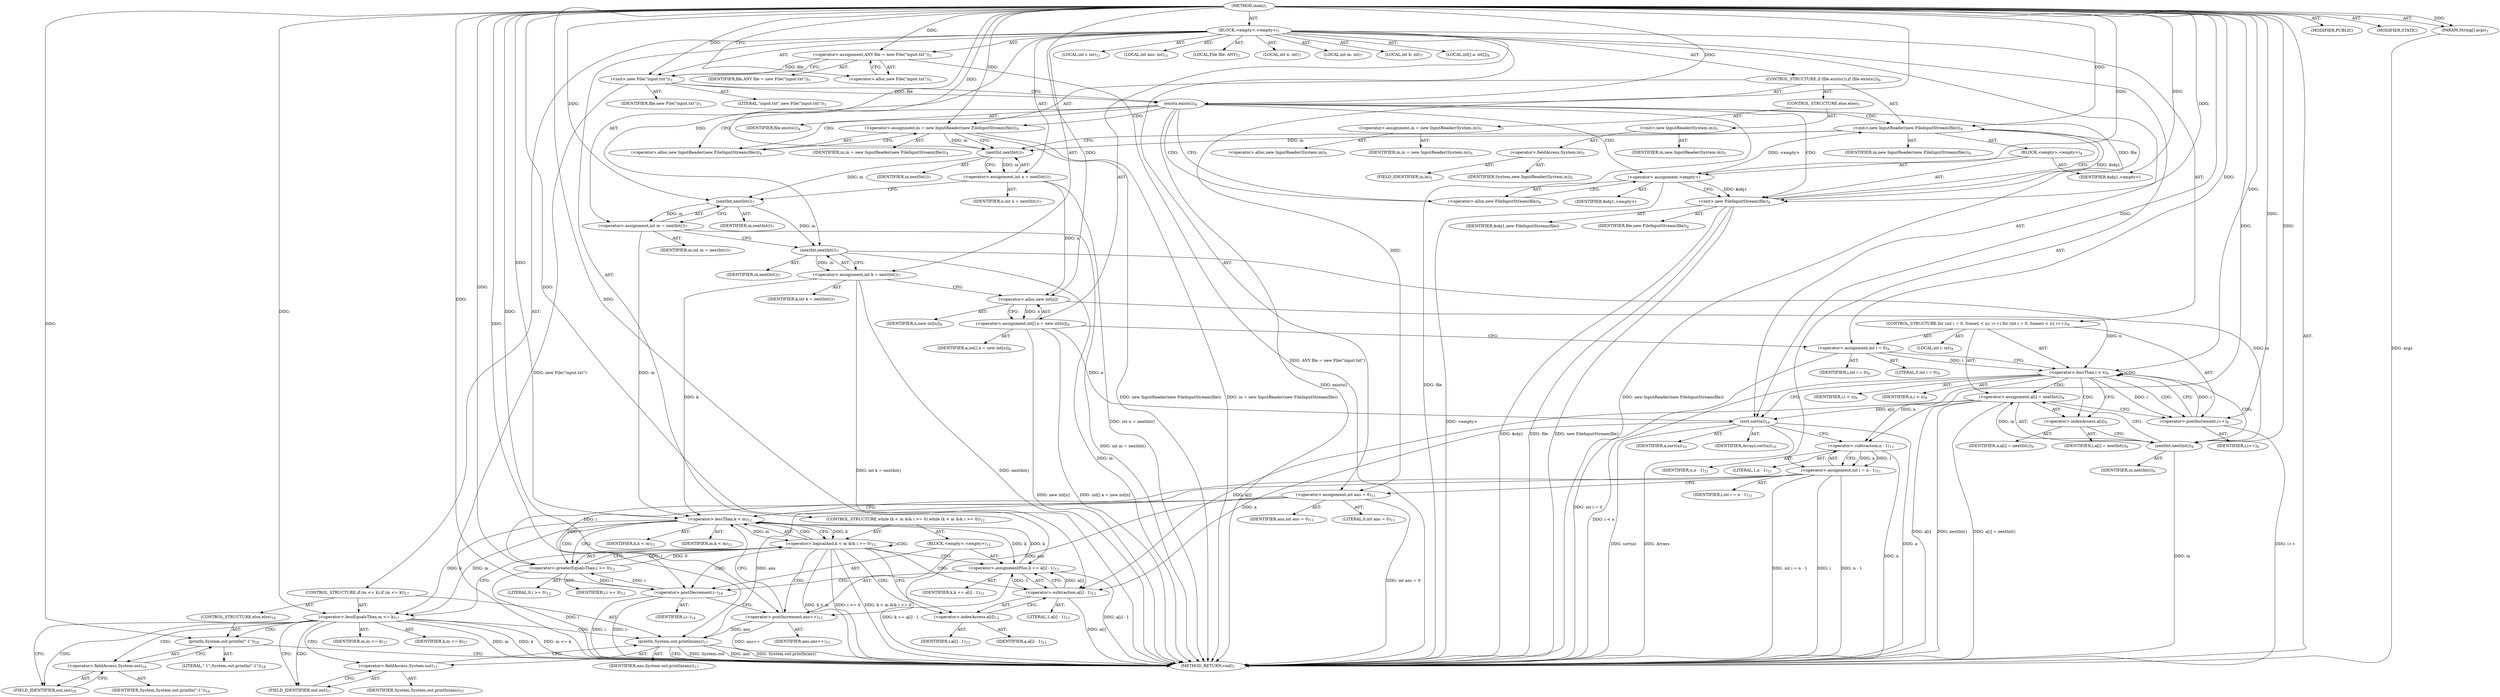 digraph "main" {  
"19" [label = <(METHOD,main)<SUB>1</SUB>> ]
"20" [label = <(PARAM,String[] args)<SUB>1</SUB>> ]
"21" [label = <(BLOCK,&lt;empty&gt;,&lt;empty&gt;)<SUB>1</SUB>> ]
"4" [label = <(LOCAL,File file: ANY)<SUB>3</SUB>> ]
"22" [label = <(&lt;operator&gt;.assignment,ANY file = new File(&quot;input.txt&quot;))<SUB>3</SUB>> ]
"23" [label = <(IDENTIFIER,file,ANY file = new File(&quot;input.txt&quot;))<SUB>3</SUB>> ]
"24" [label = <(&lt;operator&gt;.alloc,new File(&quot;input.txt&quot;))<SUB>3</SUB>> ]
"25" [label = <(&lt;init&gt;,new File(&quot;input.txt&quot;))<SUB>3</SUB>> ]
"3" [label = <(IDENTIFIER,file,new File(&quot;input.txt&quot;))<SUB>3</SUB>> ]
"26" [label = <(LITERAL,&quot;input.txt&quot;,new File(&quot;input.txt&quot;))<SUB>3</SUB>> ]
"27" [label = <(CONTROL_STRUCTURE,if (file.exists()),if (file.exists()))<SUB>4</SUB>> ]
"28" [label = <(exists,exists())<SUB>4</SUB>> ]
"29" [label = <(IDENTIFIER,file,exists())<SUB>4</SUB>> ]
"30" [label = <(&lt;operator&gt;.assignment,in = new InputReader(new FileInputStream(file)))<SUB>4</SUB>> ]
"31" [label = <(IDENTIFIER,in,in = new InputReader(new FileInputStream(file)))<SUB>4</SUB>> ]
"32" [label = <(&lt;operator&gt;.alloc,new InputReader(new FileInputStream(file)))<SUB>4</SUB>> ]
"33" [label = <(&lt;init&gt;,new InputReader(new FileInputStream(file)))<SUB>4</SUB>> ]
"34" [label = <(IDENTIFIER,in,new InputReader(new FileInputStream(file)))<SUB>4</SUB>> ]
"35" [label = <(BLOCK,&lt;empty&gt;,&lt;empty&gt;)<SUB>4</SUB>> ]
"36" [label = <(&lt;operator&gt;.assignment,&lt;empty&gt;)> ]
"37" [label = <(IDENTIFIER,$obj1,&lt;empty&gt;)> ]
"38" [label = <(&lt;operator&gt;.alloc,new FileInputStream(file))<SUB>4</SUB>> ]
"39" [label = <(&lt;init&gt;,new FileInputStream(file))<SUB>4</SUB>> ]
"40" [label = <(IDENTIFIER,$obj1,new FileInputStream(file))> ]
"41" [label = <(IDENTIFIER,file,new FileInputStream(file))<SUB>4</SUB>> ]
"42" [label = <(IDENTIFIER,$obj1,&lt;empty&gt;)> ]
"43" [label = <(CONTROL_STRUCTURE,else,else)<SUB>5</SUB>> ]
"44" [label = <(&lt;operator&gt;.assignment,in = new InputReader(System.in))<SUB>5</SUB>> ]
"45" [label = <(IDENTIFIER,in,in = new InputReader(System.in))<SUB>5</SUB>> ]
"46" [label = <(&lt;operator&gt;.alloc,new InputReader(System.in))<SUB>5</SUB>> ]
"47" [label = <(&lt;init&gt;,new InputReader(System.in))<SUB>5</SUB>> ]
"48" [label = <(IDENTIFIER,in,new InputReader(System.in))<SUB>5</SUB>> ]
"49" [label = <(&lt;operator&gt;.fieldAccess,System.in)<SUB>5</SUB>> ]
"50" [label = <(IDENTIFIER,System,new InputReader(System.in))<SUB>5</SUB>> ]
"51" [label = <(FIELD_IDENTIFIER,in,in)<SUB>5</SUB>> ]
"52" [label = <(LOCAL,int n: int)<SUB>7</SUB>> ]
"53" [label = <(LOCAL,int m: int)<SUB>7</SUB>> ]
"54" [label = <(LOCAL,int k: int)<SUB>7</SUB>> ]
"55" [label = <(&lt;operator&gt;.assignment,int n = nextInt())<SUB>7</SUB>> ]
"56" [label = <(IDENTIFIER,n,int n = nextInt())<SUB>7</SUB>> ]
"57" [label = <(nextInt,nextInt())<SUB>7</SUB>> ]
"58" [label = <(IDENTIFIER,in,nextInt())<SUB>7</SUB>> ]
"59" [label = <(&lt;operator&gt;.assignment,int m = nextInt())<SUB>7</SUB>> ]
"60" [label = <(IDENTIFIER,m,int m = nextInt())<SUB>7</SUB>> ]
"61" [label = <(nextInt,nextInt())<SUB>7</SUB>> ]
"62" [label = <(IDENTIFIER,in,nextInt())<SUB>7</SUB>> ]
"63" [label = <(&lt;operator&gt;.assignment,int k = nextInt())<SUB>7</SUB>> ]
"64" [label = <(IDENTIFIER,k,int k = nextInt())<SUB>7</SUB>> ]
"65" [label = <(nextInt,nextInt())<SUB>7</SUB>> ]
"66" [label = <(IDENTIFIER,in,nextInt())<SUB>7</SUB>> ]
"67" [label = <(LOCAL,int[] a: int[])<SUB>8</SUB>> ]
"68" [label = <(&lt;operator&gt;.assignment,int[] a = new int[n])<SUB>8</SUB>> ]
"69" [label = <(IDENTIFIER,a,int[] a = new int[n])<SUB>8</SUB>> ]
"70" [label = <(&lt;operator&gt;.alloc,new int[n])> ]
"71" [label = <(IDENTIFIER,n,new int[n])<SUB>8</SUB>> ]
"72" [label = <(CONTROL_STRUCTURE,for (int i = 0; Some(i &lt; n); i++),for (int i = 0; Some(i &lt; n); i++))<SUB>9</SUB>> ]
"73" [label = <(LOCAL,int i: int)<SUB>9</SUB>> ]
"74" [label = <(&lt;operator&gt;.assignment,int i = 0)<SUB>9</SUB>> ]
"75" [label = <(IDENTIFIER,i,int i = 0)<SUB>9</SUB>> ]
"76" [label = <(LITERAL,0,int i = 0)<SUB>9</SUB>> ]
"77" [label = <(&lt;operator&gt;.lessThan,i &lt; n)<SUB>9</SUB>> ]
"78" [label = <(IDENTIFIER,i,i &lt; n)<SUB>9</SUB>> ]
"79" [label = <(IDENTIFIER,n,i &lt; n)<SUB>9</SUB>> ]
"80" [label = <(&lt;operator&gt;.postIncrement,i++)<SUB>9</SUB>> ]
"81" [label = <(IDENTIFIER,i,i++)<SUB>9</SUB>> ]
"82" [label = <(&lt;operator&gt;.assignment,a[i] = nextInt())<SUB>9</SUB>> ]
"83" [label = <(&lt;operator&gt;.indexAccess,a[i])<SUB>9</SUB>> ]
"84" [label = <(IDENTIFIER,a,a[i] = nextInt())<SUB>9</SUB>> ]
"85" [label = <(IDENTIFIER,i,a[i] = nextInt())<SUB>9</SUB>> ]
"86" [label = <(nextInt,nextInt())<SUB>9</SUB>> ]
"87" [label = <(IDENTIFIER,in,nextInt())<SUB>9</SUB>> ]
"88" [label = <(sort,sort(a))<SUB>10</SUB>> ]
"89" [label = <(IDENTIFIER,Arrays,sort(a))<SUB>10</SUB>> ]
"90" [label = <(IDENTIFIER,a,sort(a))<SUB>10</SUB>> ]
"91" [label = <(LOCAL,int i: int)<SUB>11</SUB>> ]
"92" [label = <(LOCAL,int ans: int)<SUB>11</SUB>> ]
"93" [label = <(&lt;operator&gt;.assignment,int i = n - 1)<SUB>11</SUB>> ]
"94" [label = <(IDENTIFIER,i,int i = n - 1)<SUB>11</SUB>> ]
"95" [label = <(&lt;operator&gt;.subtraction,n - 1)<SUB>11</SUB>> ]
"96" [label = <(IDENTIFIER,n,n - 1)<SUB>11</SUB>> ]
"97" [label = <(LITERAL,1,n - 1)<SUB>11</SUB>> ]
"98" [label = <(&lt;operator&gt;.assignment,int ans = 0)<SUB>11</SUB>> ]
"99" [label = <(IDENTIFIER,ans,int ans = 0)<SUB>11</SUB>> ]
"100" [label = <(LITERAL,0,int ans = 0)<SUB>11</SUB>> ]
"101" [label = <(CONTROL_STRUCTURE,while (k &lt; m &amp;&amp; i &gt;= 0),while (k &lt; m &amp;&amp; i &gt;= 0))<SUB>12</SUB>> ]
"102" [label = <(&lt;operator&gt;.logicalAnd,k &lt; m &amp;&amp; i &gt;= 0)<SUB>12</SUB>> ]
"103" [label = <(&lt;operator&gt;.lessThan,k &lt; m)<SUB>12</SUB>> ]
"104" [label = <(IDENTIFIER,k,k &lt; m)<SUB>12</SUB>> ]
"105" [label = <(IDENTIFIER,m,k &lt; m)<SUB>12</SUB>> ]
"106" [label = <(&lt;operator&gt;.greaterEqualsThan,i &gt;= 0)<SUB>12</SUB>> ]
"107" [label = <(IDENTIFIER,i,i &gt;= 0)<SUB>12</SUB>> ]
"108" [label = <(LITERAL,0,i &gt;= 0)<SUB>12</SUB>> ]
"109" [label = <(BLOCK,&lt;empty&gt;,&lt;empty&gt;)<SUB>12</SUB>> ]
"110" [label = <(&lt;operator&gt;.assignmentPlus,k += a[i] - 1)<SUB>13</SUB>> ]
"111" [label = <(IDENTIFIER,k,k += a[i] - 1)<SUB>13</SUB>> ]
"112" [label = <(&lt;operator&gt;.subtraction,a[i] - 1)<SUB>13</SUB>> ]
"113" [label = <(&lt;operator&gt;.indexAccess,a[i])<SUB>13</SUB>> ]
"114" [label = <(IDENTIFIER,a,a[i] - 1)<SUB>13</SUB>> ]
"115" [label = <(IDENTIFIER,i,a[i] - 1)<SUB>13</SUB>> ]
"116" [label = <(LITERAL,1,a[i] - 1)<SUB>13</SUB>> ]
"117" [label = <(&lt;operator&gt;.postDecrement,i--)<SUB>14</SUB>> ]
"118" [label = <(IDENTIFIER,i,i--)<SUB>14</SUB>> ]
"119" [label = <(&lt;operator&gt;.postIncrement,ans++)<SUB>15</SUB>> ]
"120" [label = <(IDENTIFIER,ans,ans++)<SUB>15</SUB>> ]
"121" [label = <(CONTROL_STRUCTURE,if (m &lt;= k),if (m &lt;= k))<SUB>17</SUB>> ]
"122" [label = <(&lt;operator&gt;.lessEqualsThan,m &lt;= k)<SUB>17</SUB>> ]
"123" [label = <(IDENTIFIER,m,m &lt;= k)<SUB>17</SUB>> ]
"124" [label = <(IDENTIFIER,k,m &lt;= k)<SUB>17</SUB>> ]
"125" [label = <(println,System.out.println(ans))<SUB>17</SUB>> ]
"126" [label = <(&lt;operator&gt;.fieldAccess,System.out)<SUB>17</SUB>> ]
"127" [label = <(IDENTIFIER,System,System.out.println(ans))<SUB>17</SUB>> ]
"128" [label = <(FIELD_IDENTIFIER,out,out)<SUB>17</SUB>> ]
"129" [label = <(IDENTIFIER,ans,System.out.println(ans))<SUB>17</SUB>> ]
"130" [label = <(CONTROL_STRUCTURE,else,else)<SUB>18</SUB>> ]
"131" [label = <(println,System.out.println(&quot;-1&quot;))<SUB>18</SUB>> ]
"132" [label = <(&lt;operator&gt;.fieldAccess,System.out)<SUB>18</SUB>> ]
"133" [label = <(IDENTIFIER,System,System.out.println(&quot;-1&quot;))<SUB>18</SUB>> ]
"134" [label = <(FIELD_IDENTIFIER,out,out)<SUB>18</SUB>> ]
"135" [label = <(LITERAL,&quot;-1&quot;,System.out.println(&quot;-1&quot;))<SUB>18</SUB>> ]
"136" [label = <(MODIFIER,PUBLIC)> ]
"137" [label = <(MODIFIER,STATIC)> ]
"138" [label = <(METHOD_RETURN,void)<SUB>1</SUB>> ]
  "19" -> "20"  [ label = "AST: "] 
  "19" -> "21"  [ label = "AST: "] 
  "19" -> "136"  [ label = "AST: "] 
  "19" -> "137"  [ label = "AST: "] 
  "19" -> "138"  [ label = "AST: "] 
  "21" -> "4"  [ label = "AST: "] 
  "21" -> "22"  [ label = "AST: "] 
  "21" -> "25"  [ label = "AST: "] 
  "21" -> "27"  [ label = "AST: "] 
  "21" -> "52"  [ label = "AST: "] 
  "21" -> "53"  [ label = "AST: "] 
  "21" -> "54"  [ label = "AST: "] 
  "21" -> "55"  [ label = "AST: "] 
  "21" -> "59"  [ label = "AST: "] 
  "21" -> "63"  [ label = "AST: "] 
  "21" -> "67"  [ label = "AST: "] 
  "21" -> "68"  [ label = "AST: "] 
  "21" -> "72"  [ label = "AST: "] 
  "21" -> "88"  [ label = "AST: "] 
  "21" -> "91"  [ label = "AST: "] 
  "21" -> "92"  [ label = "AST: "] 
  "21" -> "93"  [ label = "AST: "] 
  "21" -> "98"  [ label = "AST: "] 
  "21" -> "101"  [ label = "AST: "] 
  "21" -> "121"  [ label = "AST: "] 
  "22" -> "23"  [ label = "AST: "] 
  "22" -> "24"  [ label = "AST: "] 
  "25" -> "3"  [ label = "AST: "] 
  "25" -> "26"  [ label = "AST: "] 
  "27" -> "28"  [ label = "AST: "] 
  "27" -> "30"  [ label = "AST: "] 
  "27" -> "33"  [ label = "AST: "] 
  "27" -> "43"  [ label = "AST: "] 
  "28" -> "29"  [ label = "AST: "] 
  "30" -> "31"  [ label = "AST: "] 
  "30" -> "32"  [ label = "AST: "] 
  "33" -> "34"  [ label = "AST: "] 
  "33" -> "35"  [ label = "AST: "] 
  "35" -> "36"  [ label = "AST: "] 
  "35" -> "39"  [ label = "AST: "] 
  "35" -> "42"  [ label = "AST: "] 
  "36" -> "37"  [ label = "AST: "] 
  "36" -> "38"  [ label = "AST: "] 
  "39" -> "40"  [ label = "AST: "] 
  "39" -> "41"  [ label = "AST: "] 
  "43" -> "44"  [ label = "AST: "] 
  "43" -> "47"  [ label = "AST: "] 
  "44" -> "45"  [ label = "AST: "] 
  "44" -> "46"  [ label = "AST: "] 
  "47" -> "48"  [ label = "AST: "] 
  "47" -> "49"  [ label = "AST: "] 
  "49" -> "50"  [ label = "AST: "] 
  "49" -> "51"  [ label = "AST: "] 
  "55" -> "56"  [ label = "AST: "] 
  "55" -> "57"  [ label = "AST: "] 
  "57" -> "58"  [ label = "AST: "] 
  "59" -> "60"  [ label = "AST: "] 
  "59" -> "61"  [ label = "AST: "] 
  "61" -> "62"  [ label = "AST: "] 
  "63" -> "64"  [ label = "AST: "] 
  "63" -> "65"  [ label = "AST: "] 
  "65" -> "66"  [ label = "AST: "] 
  "68" -> "69"  [ label = "AST: "] 
  "68" -> "70"  [ label = "AST: "] 
  "70" -> "71"  [ label = "AST: "] 
  "72" -> "73"  [ label = "AST: "] 
  "72" -> "74"  [ label = "AST: "] 
  "72" -> "77"  [ label = "AST: "] 
  "72" -> "80"  [ label = "AST: "] 
  "72" -> "82"  [ label = "AST: "] 
  "74" -> "75"  [ label = "AST: "] 
  "74" -> "76"  [ label = "AST: "] 
  "77" -> "78"  [ label = "AST: "] 
  "77" -> "79"  [ label = "AST: "] 
  "80" -> "81"  [ label = "AST: "] 
  "82" -> "83"  [ label = "AST: "] 
  "82" -> "86"  [ label = "AST: "] 
  "83" -> "84"  [ label = "AST: "] 
  "83" -> "85"  [ label = "AST: "] 
  "86" -> "87"  [ label = "AST: "] 
  "88" -> "89"  [ label = "AST: "] 
  "88" -> "90"  [ label = "AST: "] 
  "93" -> "94"  [ label = "AST: "] 
  "93" -> "95"  [ label = "AST: "] 
  "95" -> "96"  [ label = "AST: "] 
  "95" -> "97"  [ label = "AST: "] 
  "98" -> "99"  [ label = "AST: "] 
  "98" -> "100"  [ label = "AST: "] 
  "101" -> "102"  [ label = "AST: "] 
  "101" -> "109"  [ label = "AST: "] 
  "102" -> "103"  [ label = "AST: "] 
  "102" -> "106"  [ label = "AST: "] 
  "103" -> "104"  [ label = "AST: "] 
  "103" -> "105"  [ label = "AST: "] 
  "106" -> "107"  [ label = "AST: "] 
  "106" -> "108"  [ label = "AST: "] 
  "109" -> "110"  [ label = "AST: "] 
  "109" -> "117"  [ label = "AST: "] 
  "109" -> "119"  [ label = "AST: "] 
  "110" -> "111"  [ label = "AST: "] 
  "110" -> "112"  [ label = "AST: "] 
  "112" -> "113"  [ label = "AST: "] 
  "112" -> "116"  [ label = "AST: "] 
  "113" -> "114"  [ label = "AST: "] 
  "113" -> "115"  [ label = "AST: "] 
  "117" -> "118"  [ label = "AST: "] 
  "119" -> "120"  [ label = "AST: "] 
  "121" -> "122"  [ label = "AST: "] 
  "121" -> "125"  [ label = "AST: "] 
  "121" -> "130"  [ label = "AST: "] 
  "122" -> "123"  [ label = "AST: "] 
  "122" -> "124"  [ label = "AST: "] 
  "125" -> "126"  [ label = "AST: "] 
  "125" -> "129"  [ label = "AST: "] 
  "126" -> "127"  [ label = "AST: "] 
  "126" -> "128"  [ label = "AST: "] 
  "130" -> "131"  [ label = "AST: "] 
  "131" -> "132"  [ label = "AST: "] 
  "131" -> "135"  [ label = "AST: "] 
  "132" -> "133"  [ label = "AST: "] 
  "132" -> "134"  [ label = "AST: "] 
  "22" -> "25"  [ label = "CFG: "] 
  "25" -> "28"  [ label = "CFG: "] 
  "55" -> "61"  [ label = "CFG: "] 
  "59" -> "65"  [ label = "CFG: "] 
  "63" -> "70"  [ label = "CFG: "] 
  "68" -> "74"  [ label = "CFG: "] 
  "88" -> "95"  [ label = "CFG: "] 
  "93" -> "98"  [ label = "CFG: "] 
  "98" -> "103"  [ label = "CFG: "] 
  "24" -> "22"  [ label = "CFG: "] 
  "28" -> "32"  [ label = "CFG: "] 
  "28" -> "38"  [ label = "CFG: "] 
  "30" -> "57"  [ label = "CFG: "] 
  "33" -> "57"  [ label = "CFG: "] 
  "57" -> "55"  [ label = "CFG: "] 
  "61" -> "59"  [ label = "CFG: "] 
  "65" -> "63"  [ label = "CFG: "] 
  "70" -> "68"  [ label = "CFG: "] 
  "74" -> "77"  [ label = "CFG: "] 
  "77" -> "83"  [ label = "CFG: "] 
  "77" -> "88"  [ label = "CFG: "] 
  "80" -> "77"  [ label = "CFG: "] 
  "82" -> "80"  [ label = "CFG: "] 
  "95" -> "93"  [ label = "CFG: "] 
  "102" -> "113"  [ label = "CFG: "] 
  "102" -> "122"  [ label = "CFG: "] 
  "122" -> "128"  [ label = "CFG: "] 
  "122" -> "134"  [ label = "CFG: "] 
  "125" -> "138"  [ label = "CFG: "] 
  "32" -> "30"  [ label = "CFG: "] 
  "83" -> "86"  [ label = "CFG: "] 
  "86" -> "82"  [ label = "CFG: "] 
  "103" -> "102"  [ label = "CFG: "] 
  "103" -> "106"  [ label = "CFG: "] 
  "106" -> "102"  [ label = "CFG: "] 
  "110" -> "117"  [ label = "CFG: "] 
  "117" -> "119"  [ label = "CFG: "] 
  "119" -> "103"  [ label = "CFG: "] 
  "126" -> "125"  [ label = "CFG: "] 
  "131" -> "138"  [ label = "CFG: "] 
  "36" -> "39"  [ label = "CFG: "] 
  "39" -> "33"  [ label = "CFG: "] 
  "112" -> "110"  [ label = "CFG: "] 
  "128" -> "126"  [ label = "CFG: "] 
  "132" -> "131"  [ label = "CFG: "] 
  "38" -> "36"  [ label = "CFG: "] 
  "113" -> "112"  [ label = "CFG: "] 
  "134" -> "132"  [ label = "CFG: "] 
  "19" -> "24"  [ label = "CFG: "] 
  "20" -> "138"  [ label = "DDG: args"] 
  "22" -> "138"  [ label = "DDG: ANY file = new File(&quot;input.txt&quot;)"] 
  "25" -> "138"  [ label = "DDG: new File(&quot;input.txt&quot;)"] 
  "28" -> "138"  [ label = "DDG: file"] 
  "28" -> "138"  [ label = "DDG: exists()"] 
  "36" -> "138"  [ label = "DDG: &lt;empty&gt;"] 
  "39" -> "138"  [ label = "DDG: $obj1"] 
  "39" -> "138"  [ label = "DDG: file"] 
  "39" -> "138"  [ label = "DDG: new FileInputStream(file)"] 
  "33" -> "138"  [ label = "DDG: new InputReader(new FileInputStream(file))"] 
  "30" -> "138"  [ label = "DDG: new InputReader(new FileInputStream(file))"] 
  "30" -> "138"  [ label = "DDG: in = new InputReader(new FileInputStream(file))"] 
  "55" -> "138"  [ label = "DDG: int n = nextInt()"] 
  "59" -> "138"  [ label = "DDG: int m = nextInt()"] 
  "65" -> "138"  [ label = "DDG: in"] 
  "63" -> "138"  [ label = "DDG: nextInt()"] 
  "63" -> "138"  [ label = "DDG: int k = nextInt()"] 
  "68" -> "138"  [ label = "DDG: new int[n]"] 
  "68" -> "138"  [ label = "DDG: int[] a = new int[n]"] 
  "74" -> "138"  [ label = "DDG: int i = 0"] 
  "77" -> "138"  [ label = "DDG: i &lt; n"] 
  "88" -> "138"  [ label = "DDG: a"] 
  "88" -> "138"  [ label = "DDG: sort(a)"] 
  "93" -> "138"  [ label = "DDG: i"] 
  "95" -> "138"  [ label = "DDG: n"] 
  "93" -> "138"  [ label = "DDG: n - 1"] 
  "93" -> "138"  [ label = "DDG: int i = n - 1"] 
  "98" -> "138"  [ label = "DDG: int ans = 0"] 
  "102" -> "138"  [ label = "DDG: k &lt; m"] 
  "106" -> "138"  [ label = "DDG: i"] 
  "102" -> "138"  [ label = "DDG: i &gt;= 0"] 
  "102" -> "138"  [ label = "DDG: k &lt; m &amp;&amp; i &gt;= 0"] 
  "122" -> "138"  [ label = "DDG: m"] 
  "122" -> "138"  [ label = "DDG: k"] 
  "122" -> "138"  [ label = "DDG: m &lt;= k"] 
  "125" -> "138"  [ label = "DDG: System.out"] 
  "125" -> "138"  [ label = "DDG: ans"] 
  "125" -> "138"  [ label = "DDG: System.out.println(ans)"] 
  "112" -> "138"  [ label = "DDG: a[i]"] 
  "110" -> "138"  [ label = "DDG: a[i] - 1"] 
  "110" -> "138"  [ label = "DDG: k += a[i] - 1"] 
  "117" -> "138"  [ label = "DDG: i"] 
  "117" -> "138"  [ label = "DDG: i--"] 
  "119" -> "138"  [ label = "DDG: ans++"] 
  "82" -> "138"  [ label = "DDG: a[i]"] 
  "86" -> "138"  [ label = "DDG: in"] 
  "82" -> "138"  [ label = "DDG: nextInt()"] 
  "82" -> "138"  [ label = "DDG: a[i] = nextInt()"] 
  "80" -> "138"  [ label = "DDG: i++"] 
  "88" -> "138"  [ label = "DDG: Arrays"] 
  "19" -> "20"  [ label = "DDG: "] 
  "19" -> "22"  [ label = "DDG: "] 
  "57" -> "55"  [ label = "DDG: in"] 
  "61" -> "59"  [ label = "DDG: in"] 
  "65" -> "63"  [ label = "DDG: in"] 
  "70" -> "68"  [ label = "DDG: n"] 
  "95" -> "93"  [ label = "DDG: n"] 
  "95" -> "93"  [ label = "DDG: 1"] 
  "19" -> "98"  [ label = "DDG: "] 
  "22" -> "25"  [ label = "DDG: file"] 
  "19" -> "25"  [ label = "DDG: "] 
  "19" -> "30"  [ label = "DDG: "] 
  "19" -> "74"  [ label = "DDG: "] 
  "86" -> "82"  [ label = "DDG: in"] 
  "19" -> "88"  [ label = "DDG: "] 
  "68" -> "88"  [ label = "DDG: a"] 
  "82" -> "88"  [ label = "DDG: a[i]"] 
  "25" -> "28"  [ label = "DDG: file"] 
  "19" -> "28"  [ label = "DDG: "] 
  "19" -> "33"  [ label = "DDG: "] 
  "36" -> "33"  [ label = "DDG: &lt;empty&gt;"] 
  "39" -> "33"  [ label = "DDG: $obj1"] 
  "33" -> "57"  [ label = "DDG: in"] 
  "30" -> "57"  [ label = "DDG: in"] 
  "19" -> "57"  [ label = "DDG: "] 
  "57" -> "61"  [ label = "DDG: in"] 
  "19" -> "61"  [ label = "DDG: "] 
  "61" -> "65"  [ label = "DDG: in"] 
  "19" -> "65"  [ label = "DDG: "] 
  "55" -> "70"  [ label = "DDG: n"] 
  "19" -> "70"  [ label = "DDG: "] 
  "74" -> "77"  [ label = "DDG: i"] 
  "80" -> "77"  [ label = "DDG: i"] 
  "19" -> "77"  [ label = "DDG: "] 
  "70" -> "77"  [ label = "DDG: n"] 
  "77" -> "80"  [ label = "DDG: i"] 
  "19" -> "80"  [ label = "DDG: "] 
  "77" -> "95"  [ label = "DDG: n"] 
  "19" -> "95"  [ label = "DDG: "] 
  "103" -> "102"  [ label = "DDG: k"] 
  "103" -> "102"  [ label = "DDG: m"] 
  "106" -> "102"  [ label = "DDG: i"] 
  "106" -> "102"  [ label = "DDG: 0"] 
  "112" -> "110"  [ label = "DDG: a[i]"] 
  "112" -> "110"  [ label = "DDG: 1"] 
  "103" -> "122"  [ label = "DDG: m"] 
  "19" -> "122"  [ label = "DDG: "] 
  "103" -> "122"  [ label = "DDG: k"] 
  "98" -> "125"  [ label = "DDG: ans"] 
  "119" -> "125"  [ label = "DDG: ans"] 
  "19" -> "125"  [ label = "DDG: "] 
  "19" -> "36"  [ label = "DDG: "] 
  "19" -> "42"  [ label = "DDG: "] 
  "65" -> "86"  [ label = "DDG: in"] 
  "19" -> "86"  [ label = "DDG: "] 
  "63" -> "103"  [ label = "DDG: k"] 
  "110" -> "103"  [ label = "DDG: k"] 
  "19" -> "103"  [ label = "DDG: "] 
  "59" -> "103"  [ label = "DDG: m"] 
  "93" -> "106"  [ label = "DDG: i"] 
  "117" -> "106"  [ label = "DDG: i"] 
  "19" -> "106"  [ label = "DDG: "] 
  "103" -> "110"  [ label = "DDG: k"] 
  "19" -> "110"  [ label = "DDG: "] 
  "93" -> "117"  [ label = "DDG: i"] 
  "106" -> "117"  [ label = "DDG: i"] 
  "19" -> "117"  [ label = "DDG: "] 
  "98" -> "119"  [ label = "DDG: ans"] 
  "19" -> "119"  [ label = "DDG: "] 
  "19" -> "131"  [ label = "DDG: "] 
  "36" -> "39"  [ label = "DDG: $obj1"] 
  "19" -> "39"  [ label = "DDG: "] 
  "28" -> "39"  [ label = "DDG: file"] 
  "88" -> "112"  [ label = "DDG: a"] 
  "82" -> "112"  [ label = "DDG: a[i]"] 
  "19" -> "112"  [ label = "DDG: "] 
  "28" -> "30"  [ label = "CDG: "] 
  "28" -> "32"  [ label = "CDG: "] 
  "28" -> "38"  [ label = "CDG: "] 
  "28" -> "33"  [ label = "CDG: "] 
  "28" -> "36"  [ label = "CDG: "] 
  "28" -> "39"  [ label = "CDG: "] 
  "77" -> "77"  [ label = "CDG: "] 
  "77" -> "82"  [ label = "CDG: "] 
  "77" -> "80"  [ label = "CDG: "] 
  "77" -> "83"  [ label = "CDG: "] 
  "77" -> "86"  [ label = "CDG: "] 
  "102" -> "113"  [ label = "CDG: "] 
  "102" -> "102"  [ label = "CDG: "] 
  "102" -> "103"  [ label = "CDG: "] 
  "102" -> "119"  [ label = "CDG: "] 
  "102" -> "112"  [ label = "CDG: "] 
  "102" -> "110"  [ label = "CDG: "] 
  "102" -> "117"  [ label = "CDG: "] 
  "122" -> "128"  [ label = "CDG: "] 
  "122" -> "131"  [ label = "CDG: "] 
  "122" -> "132"  [ label = "CDG: "] 
  "122" -> "134"  [ label = "CDG: "] 
  "122" -> "126"  [ label = "CDG: "] 
  "122" -> "125"  [ label = "CDG: "] 
  "103" -> "106"  [ label = "CDG: "] 
}
